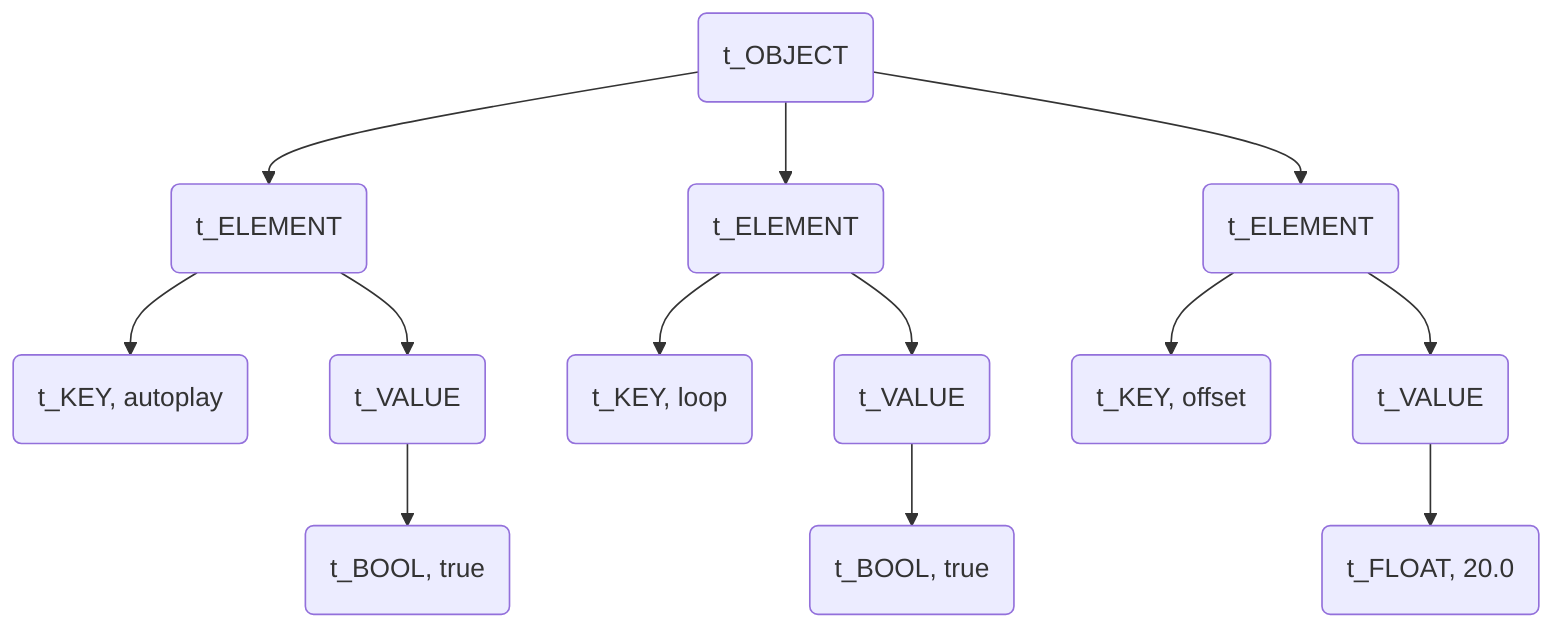 graph TB

    pc(t_OBJECT)

    e1(t_ELEMENT)
    e2(t_ELEMENT)
    e3(t_ELEMENT)

    k1(t_KEY, autoplay)
    k2(t_KEY, loop)
    k3(t_KEY, offset)

    v1(t_VALUE)
    v2(t_VALUE)
    v3(t_VALUE)

    b1(t_BOOL, true)
    b2(t_BOOL, true)
    f1(t_FLOAT, 20.0)

    pc --> e1
    pc --> e2
    pc --> e3

    e1 --> k1
    e2 --> k2
    e3 --> k3

    e1 --> v1
    e2 --> v2
    e3 --> v3

    v1 --> b1
    v2 --> b2
    v3 --> f1